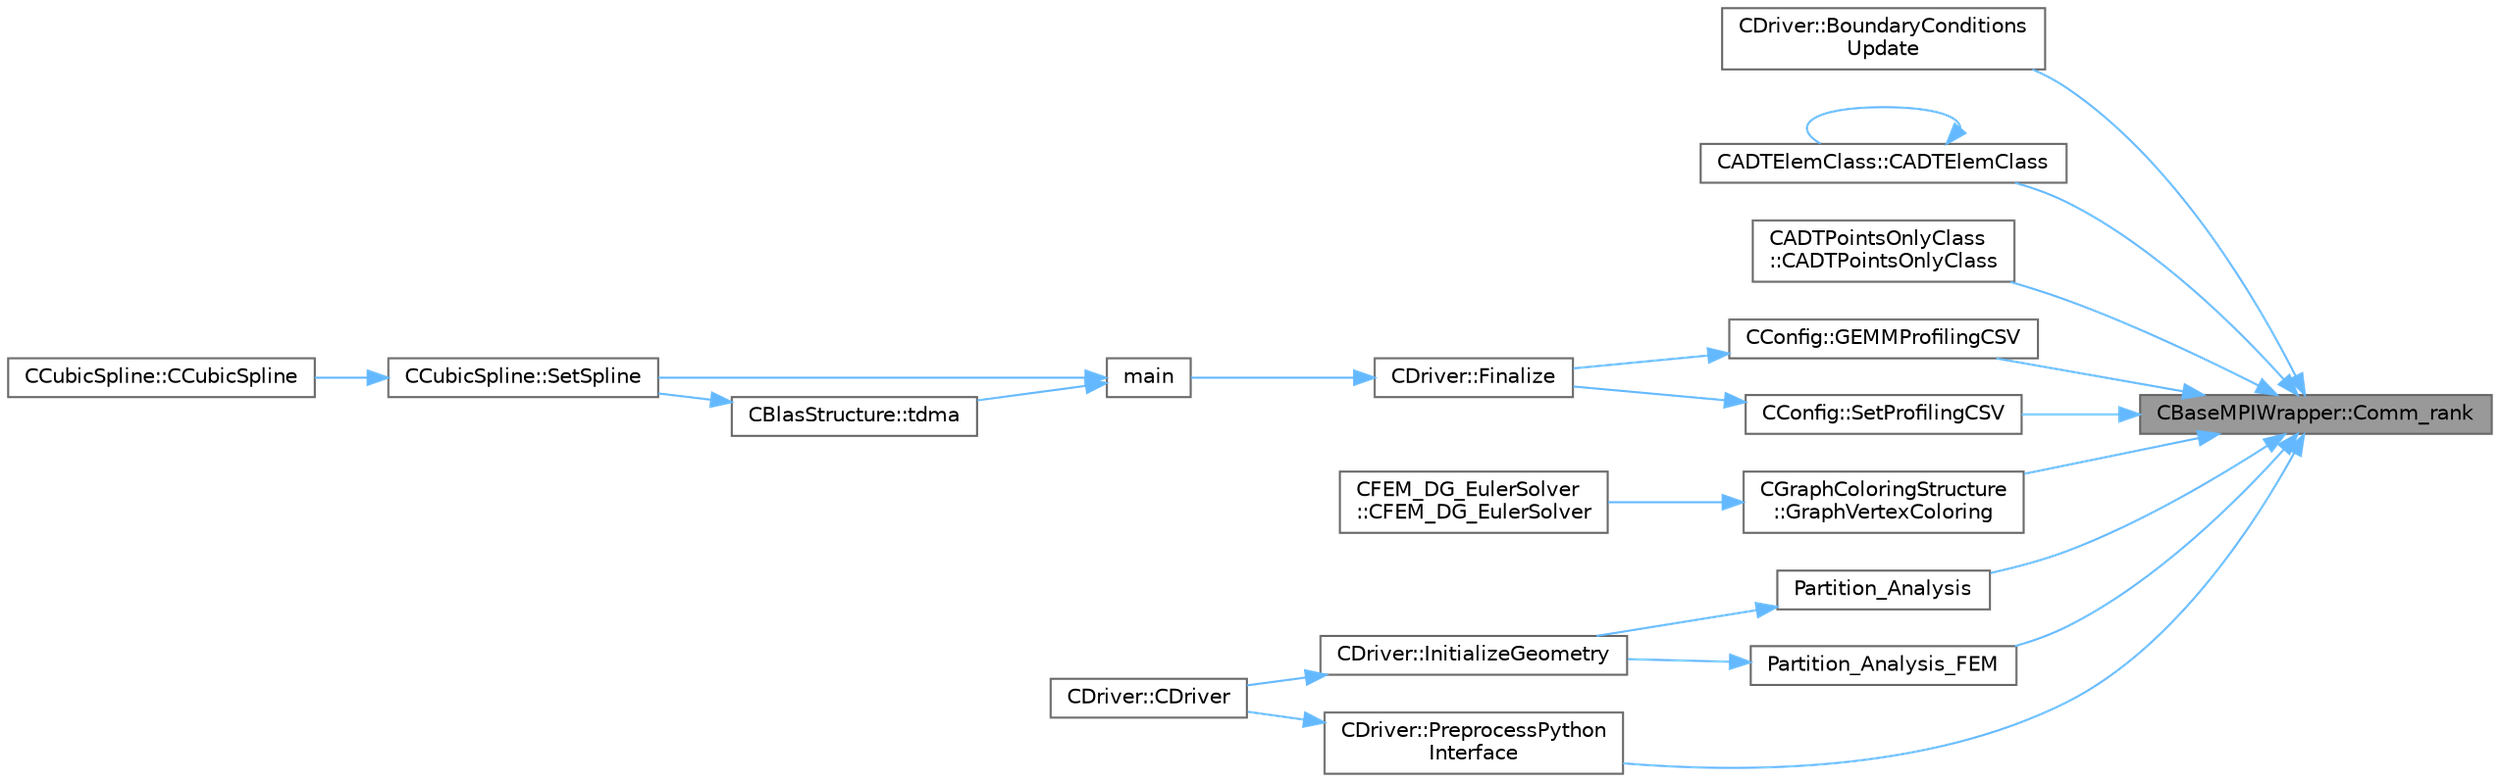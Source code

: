 digraph "CBaseMPIWrapper::Comm_rank"
{
 // LATEX_PDF_SIZE
  bgcolor="transparent";
  edge [fontname=Helvetica,fontsize=10,labelfontname=Helvetica,labelfontsize=10];
  node [fontname=Helvetica,fontsize=10,shape=box,height=0.2,width=0.4];
  rankdir="RL";
  Node1 [id="Node000001",label="CBaseMPIWrapper::Comm_rank",height=0.2,width=0.4,color="gray40", fillcolor="grey60", style="filled", fontcolor="black",tooltip=" "];
  Node1 -> Node2 [id="edge1_Node000001_Node000002",dir="back",color="steelblue1",style="solid",tooltip=" "];
  Node2 [id="Node000002",label="CDriver::BoundaryConditions\lUpdate",height=0.2,width=0.4,color="grey40", fillcolor="white", style="filled",URL="$group__PySU2.html#ga77b0a53f8b2462e44d5e34299e3ef1c6",tooltip="Process the boundary conditions and update the multi-grid structure."];
  Node1 -> Node3 [id="edge2_Node000001_Node000003",dir="back",color="steelblue1",style="solid",tooltip=" "];
  Node3 [id="Node000003",label="CADTElemClass::CADTElemClass",height=0.2,width=0.4,color="grey40", fillcolor="white", style="filled",URL="$classCADTElemClass.html#aca84ec37470fc91943475dfc8bed21f0",tooltip="Constructor of the class."];
  Node3 -> Node3 [id="edge3_Node000003_Node000003",dir="back",color="steelblue1",style="solid",tooltip=" "];
  Node1 -> Node4 [id="edge4_Node000001_Node000004",dir="back",color="steelblue1",style="solid",tooltip=" "];
  Node4 [id="Node000004",label="CADTPointsOnlyClass\l::CADTPointsOnlyClass",height=0.2,width=0.4,color="grey40", fillcolor="white", style="filled",URL="$classCADTPointsOnlyClass.html#a193a94454e42305eccc40988e0ac0f6d",tooltip="Constructor of the class."];
  Node1 -> Node5 [id="edge5_Node000001_Node000005",dir="back",color="steelblue1",style="solid",tooltip=" "];
  Node5 [id="Node000005",label="CConfig::GEMMProfilingCSV",height=0.2,width=0.4,color="grey40", fillcolor="white", style="filled",URL="$classCConfig.html#a23daca0da392584c34dde6d85ea1f40f",tooltip="Write a CSV file containing the results of the profiling."];
  Node5 -> Node6 [id="edge6_Node000005_Node000006",dir="back",color="steelblue1",style="solid",tooltip=" "];
  Node6 [id="Node000006",label="CDriver::Finalize",height=0.2,width=0.4,color="grey40", fillcolor="white", style="filled",URL="$classCDriver.html#a78f43a66848499453b16e1135d2e6883",tooltip="Deallocation routine."];
  Node6 -> Node7 [id="edge7_Node000006_Node000007",dir="back",color="steelblue1",style="solid",tooltip=" "];
  Node7 [id="Node000007",label="main",height=0.2,width=0.4,color="grey40", fillcolor="white", style="filled",URL="$SU2__CFD_8cpp.html#a0ddf1224851353fc92bfbff6f499fa97",tooltip=" "];
  Node7 -> Node8 [id="edge8_Node000007_Node000008",dir="back",color="steelblue1",style="solid",tooltip=" "];
  Node8 [id="Node000008",label="CCubicSpline::SetSpline",height=0.2,width=0.4,color="grey40", fillcolor="white", style="filled",URL="$classCCubicSpline.html#adebd09a8541c796bef56126c6dac8217",tooltip="Build the spline."];
  Node8 -> Node9 [id="edge9_Node000008_Node000009",dir="back",color="steelblue1",style="solid",tooltip=" "];
  Node9 [id="Node000009",label="CCubicSpline::CCubicSpline",height=0.2,width=0.4,color="grey40", fillcolor="white", style="filled",URL="$classCCubicSpline.html#a54563f11c26c56e03c2eb1a792fce067",tooltip="Constructor of the CCubicSpline class (defaults to natural spline)."];
  Node7 -> Node10 [id="edge10_Node000007_Node000010",dir="back",color="steelblue1",style="solid",tooltip=" "];
  Node10 [id="Node000010",label="CBlasStructure::tdma",height=0.2,width=0.4,color="grey40", fillcolor="white", style="filled",URL="$classCBlasStructure.html#aa0cc381060dee0e8c2d4d1e326e64feb",tooltip="Algorithm to solve a linear system with a tridiagonal matrix."];
  Node10 -> Node8 [id="edge11_Node000010_Node000008",dir="back",color="steelblue1",style="solid",tooltip=" "];
  Node1 -> Node11 [id="edge12_Node000001_Node000011",dir="back",color="steelblue1",style="solid",tooltip=" "];
  Node11 [id="Node000011",label="CGraphColoringStructure\l::GraphVertexColoring",height=0.2,width=0.4,color="grey40", fillcolor="white", style="filled",URL="$classCGraphColoringStructure.html#af201979cd95be98ba34369bb30629956",tooltip="Function, which determines the colors for the vertices of the given graph."];
  Node11 -> Node12 [id="edge13_Node000011_Node000012",dir="back",color="steelblue1",style="solid",tooltip=" "];
  Node12 [id="Node000012",label="CFEM_DG_EulerSolver\l::CFEM_DG_EulerSolver",height=0.2,width=0.4,color="grey40", fillcolor="white", style="filled",URL="$classCFEM__DG__EulerSolver.html#a677fa998b78bd489a3f8bee0d56623dd",tooltip=" "];
  Node1 -> Node13 [id="edge14_Node000001_Node000013",dir="back",color="steelblue1",style="solid",tooltip=" "];
  Node13 [id="Node000013",label="Partition_Analysis",height=0.2,width=0.4,color="grey40", fillcolor="white", style="filled",URL="$definition__structure_8cpp.html#a30aa1f3af065c88dc4b96e8227c687b1",tooltip="Performs an analysis of the mesh partitions for distributed memory calculations."];
  Node13 -> Node14 [id="edge15_Node000013_Node000014",dir="back",color="steelblue1",style="solid",tooltip=" "];
  Node14 [id="Node000014",label="CDriver::InitializeGeometry",height=0.2,width=0.4,color="grey40", fillcolor="white", style="filled",URL="$classCDriver.html#a13e45636e813ccc36b5e4a42adb18d96",tooltip="Construction of the edge-based data structure and the multi-grid structure."];
  Node14 -> Node15 [id="edge16_Node000014_Node000015",dir="back",color="steelblue1",style="solid",tooltip=" "];
  Node15 [id="Node000015",label="CDriver::CDriver",height=0.2,width=0.4,color="grey40", fillcolor="white", style="filled",URL="$classCDriver.html#a3fca4a013a6efa9bbb38fe78a86b5f3d",tooltip="Constructor of the class."];
  Node1 -> Node16 [id="edge17_Node000001_Node000016",dir="back",color="steelblue1",style="solid",tooltip=" "];
  Node16 [id="Node000016",label="Partition_Analysis_FEM",height=0.2,width=0.4,color="grey40", fillcolor="white", style="filled",URL="$definition__structure_8cpp.html#ac8f2a44b074b895036080900e1315053",tooltip="Performs an analysis of the mesh partitions for distributed memory calculations for the FEM solver."];
  Node16 -> Node14 [id="edge18_Node000016_Node000014",dir="back",color="steelblue1",style="solid",tooltip=" "];
  Node1 -> Node17 [id="edge19_Node000001_Node000017",dir="back",color="steelblue1",style="solid",tooltip=" "];
  Node17 [id="Node000017",label="CDriver::PreprocessPython\lInterface",height=0.2,width=0.4,color="grey40", fillcolor="white", style="filled",URL="$classCDriver.html#a2db38ef6359a77231cf866302b0929e8",tooltip="Initialize Python interface functionalities. When using multigrid, it is important to call this after..."];
  Node17 -> Node15 [id="edge20_Node000017_Node000015",dir="back",color="steelblue1",style="solid",tooltip=" "];
  Node1 -> Node18 [id="edge21_Node000001_Node000018",dir="back",color="steelblue1",style="solid",tooltip=" "];
  Node18 [id="Node000018",label="CConfig::SetProfilingCSV",height=0.2,width=0.4,color="grey40", fillcolor="white", style="filled",URL="$classCConfig.html#a1d42d2ff50b3faea9dfbf2d46233b0de",tooltip="Write a CSV file containing the results of the profiling."];
  Node18 -> Node6 [id="edge22_Node000018_Node000006",dir="back",color="steelblue1",style="solid",tooltip=" "];
}

